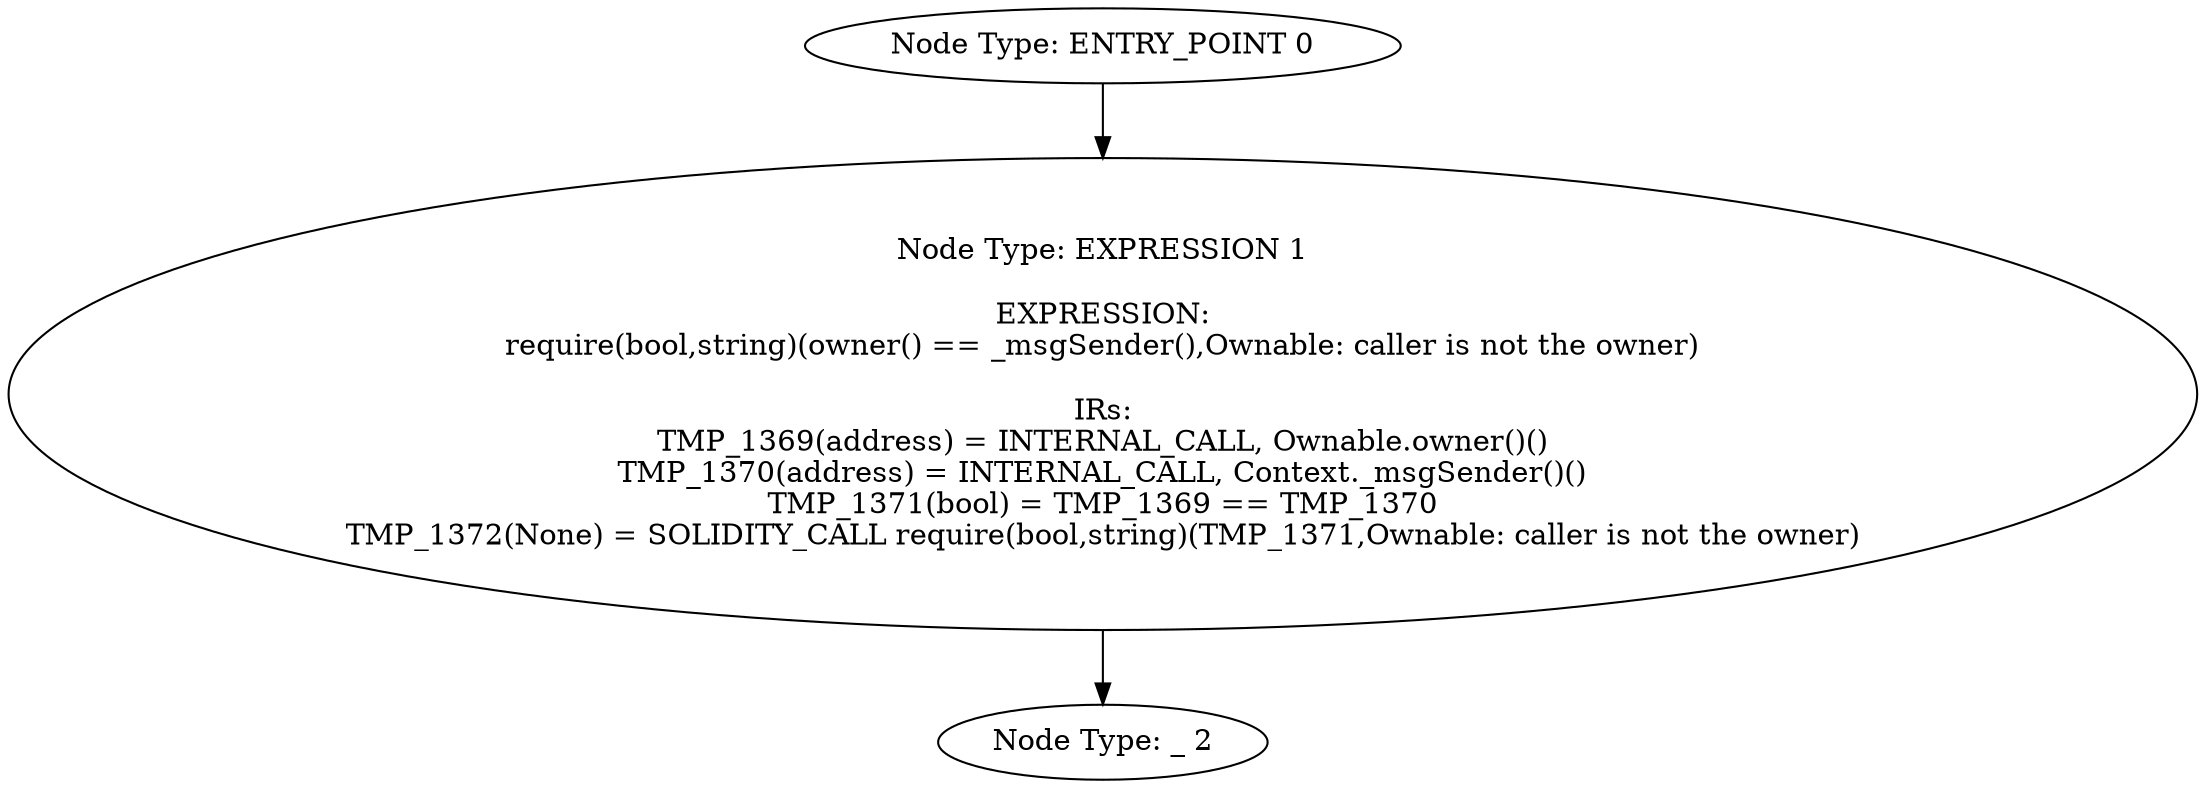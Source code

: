 digraph{
0[label="Node Type: ENTRY_POINT 0
"];
0->1;
1[label="Node Type: EXPRESSION 1

EXPRESSION:
require(bool,string)(owner() == _msgSender(),Ownable: caller is not the owner)

IRs:
TMP_1369(address) = INTERNAL_CALL, Ownable.owner()()
TMP_1370(address) = INTERNAL_CALL, Context._msgSender()()
TMP_1371(bool) = TMP_1369 == TMP_1370
TMP_1372(None) = SOLIDITY_CALL require(bool,string)(TMP_1371,Ownable: caller is not the owner)"];
1->2;
2[label="Node Type: _ 2
"];
}

